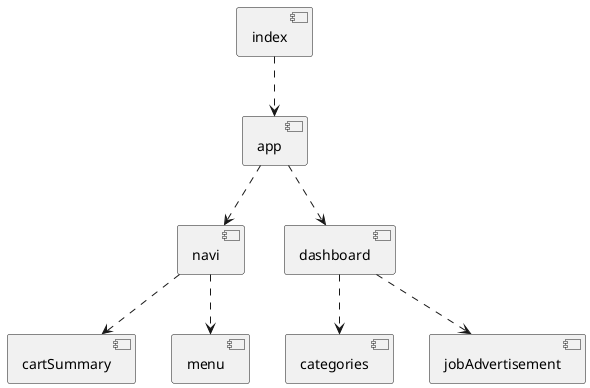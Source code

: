 @startuml Order Taking

[index] ..> [app]
[app] ..> [navi]
[app] ..> [dashboard]
[navi] ..> [cartSummary]
[navi] ..> [menu]
[dashboard] ..> [categories]
[dashboard] ..> [jobAdvertisement]

@enduml